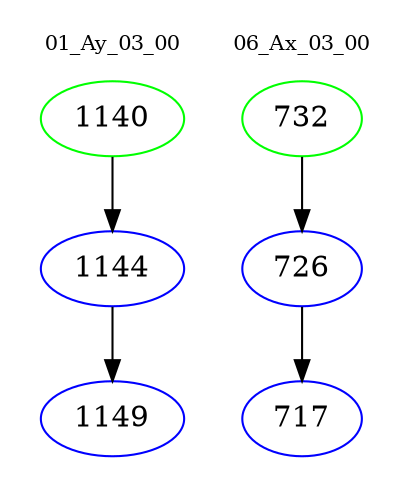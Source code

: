 digraph{
subgraph cluster_0 {
color = white
label = "01_Ay_03_00";
fontsize=10;
T0_1140 [label="1140", color="green"]
T0_1140 -> T0_1144 [color="black"]
T0_1144 [label="1144", color="blue"]
T0_1144 -> T0_1149 [color="black"]
T0_1149 [label="1149", color="blue"]
}
subgraph cluster_1 {
color = white
label = "06_Ax_03_00";
fontsize=10;
T1_732 [label="732", color="green"]
T1_732 -> T1_726 [color="black"]
T1_726 [label="726", color="blue"]
T1_726 -> T1_717 [color="black"]
T1_717 [label="717", color="blue"]
}
}
